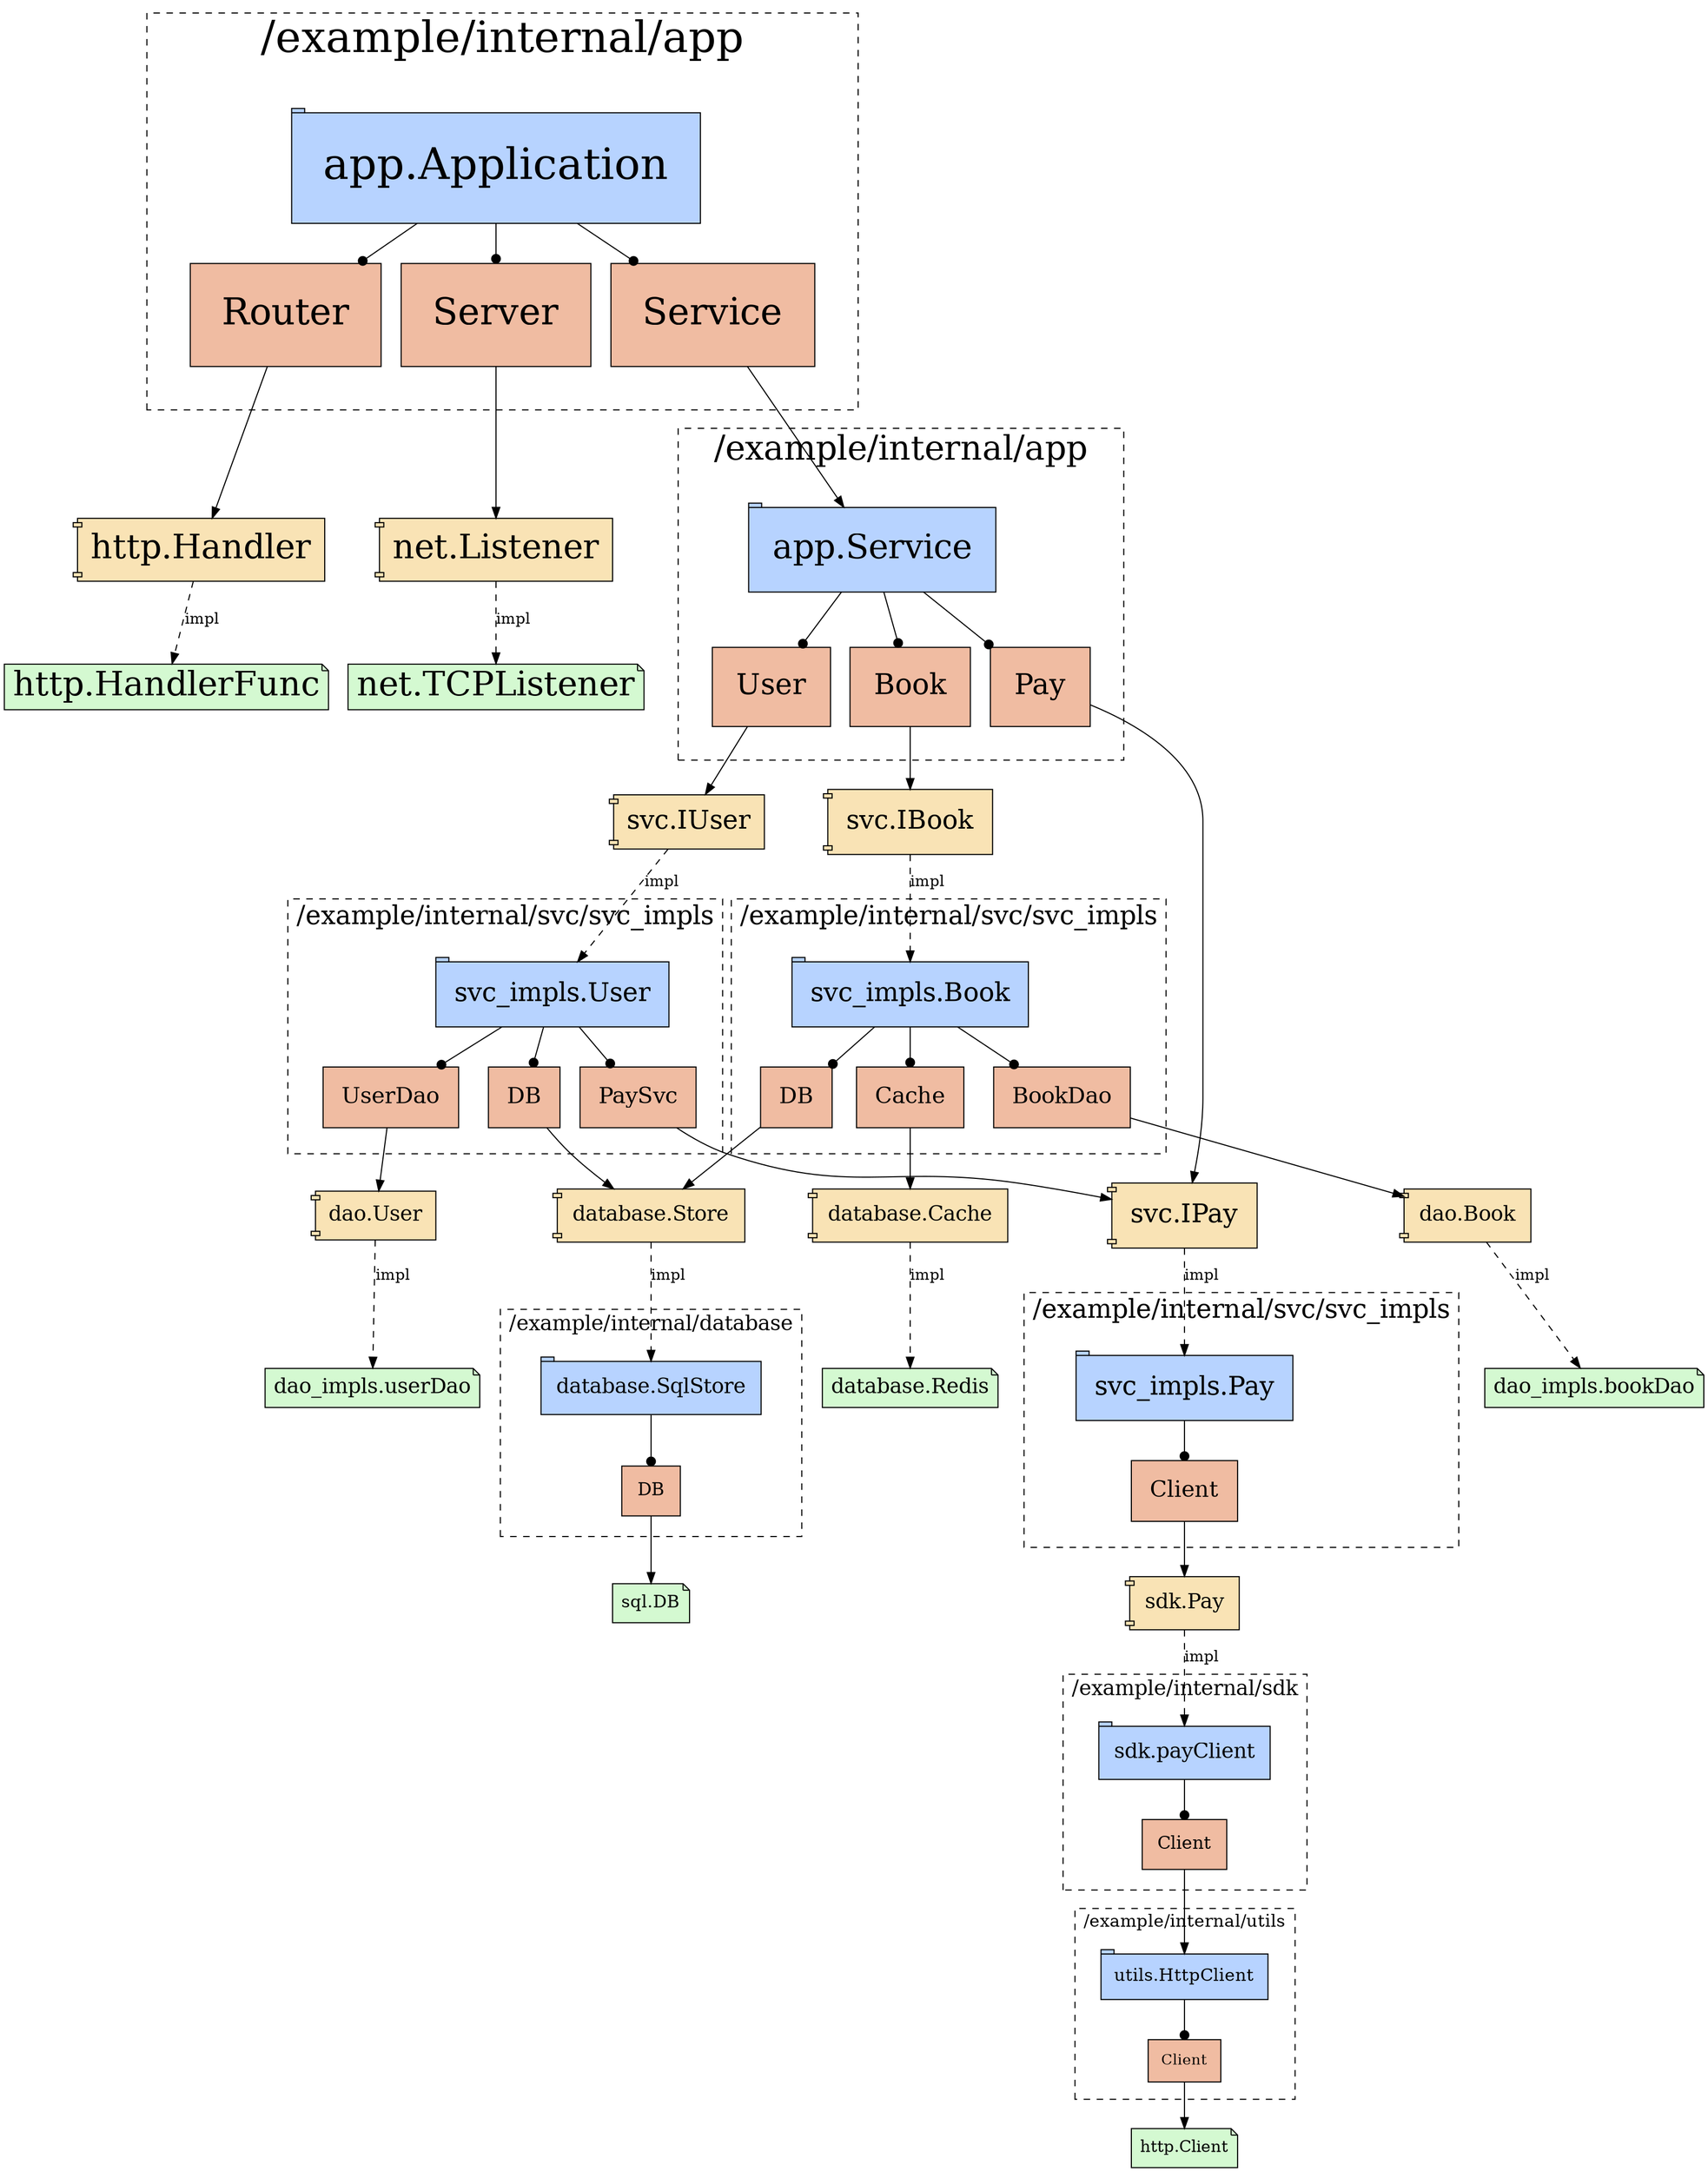 digraph Application {
	"app.Application"->"app.Application:Router"[ arrowhead=dot ];
	"app.Application:Router"->"http.Handler";
	"http.Handler"->"http.HandlerFunc"[ label=impl, style=dashed ];
	"app.Application"->"app.Application:Server"[ arrowhead=dot ];
	"app.Application:Server"->"net.Listener";
	"net.Listener"->"net.TCPListener"[ label=impl, style=dashed ];
	"app.Application"->"app.Application:Service"[ arrowhead=dot ];
	"app.Application:Service"->"app.Service";
	"app.Service"->"app.Service:User"[ arrowhead=dot ];
	"app.Service:User"->"svc.IUser";
	"svc.IUser"->"svc_impls.User"[ label=impl, style=dashed ];
	"svc_impls.User"->"svc_impls.User:UserDao"[ arrowhead=dot ];
	"svc_impls.User:UserDao"->"dao.User";
	"dao.User"->"dao_impls.userDao"[ label=impl, style=dashed ];
	"svc_impls.User"->"svc_impls.User:DB"[ arrowhead=dot ];
	"svc_impls.User:DB"->"database.Store";
	"database.Store"->"database.SqlStore"[ label=impl, style=dashed ];
	"database.SqlStore"->"database.SqlStore:DB"[ arrowhead=dot ];
	"database.SqlStore:DB"->"sql.DB";
	"svc_impls.User"->"svc_impls.User:PaySvc"[ arrowhead=dot ];
	"svc_impls.User:PaySvc"->"svc.IPay";
	"svc.IPay"->"svc_impls.Pay"[ label=impl, style=dashed ];
	"svc_impls.Pay"->"svc_impls.Pay:Client"[ arrowhead=dot ];
	"svc_impls.Pay:Client"->"sdk.Pay";
	"sdk.Pay"->"sdk.payClient"[ label=impl, style=dashed ];
	"sdk.payClient"->"sdk.payClient:Client"[ arrowhead=dot ];
	"sdk.payClient:Client"->"utils.HttpClient";
	"utils.HttpClient"->"utils.HttpClient:Client"[ arrowhead=dot ];
	"utils.HttpClient:Client"->"http.Client";
	"app.Service"->"app.Service:Book"[ arrowhead=dot ];
	"app.Service:Book"->"svc.IBook";
	"svc.IBook"->"svc_impls.Book"[ label=impl, style=dashed ];
	"svc_impls.Book"->"svc_impls.Book:DB"[ arrowhead=dot ];
	"svc_impls.Book:DB"->"database.Store";
	"svc_impls.Book"->"svc_impls.Book:Cache"[ arrowhead=dot ];
	"svc_impls.Book:Cache"->"database.Cache";
	"database.Cache"->"database.Redis"[ label=impl, style=dashed ];
	"svc_impls.Book"->"svc_impls.Book:BookDao"[ arrowhead=dot ];
	"svc_impls.Book:BookDao"->"dao.Book";
	"dao.Book"->"dao_impls.bookDao"[ label=impl, style=dashed ];
	"app.Service"->"app.Service:Pay"[ arrowhead=dot ];
	"app.Service:Pay"->"svc.IPay";
	subgraph "cluster_app.Application" {
	fontsize=40;
	label="/example/internal/app";
	labelloc=t;
	margin=40;
	style=dashed;
	"app.Application" [ fillcolor="#b7d3ff", fontsize=40, margin=0.4, shape=tab, style="filled" ];
	"app.Application:Router" [ fillcolor="#f0bca2", fontsize=34, label=Router, margin=0.4, shape=box, style="filled" ];
	"app.Application:Server" [ fillcolor="#f0bca2", fontsize=34, label=Server, margin=0.4, shape=box, style="filled" ];
	"app.Application:Service" [ fillcolor="#f0bca2", fontsize=34, label=Service, margin=0.4, shape=box, style="filled" ];

}
;
	subgraph "cluster_app.Service" {
	fontsize=31;
	label="/example/internal/app";
	labelloc=t;
	margin=31;
	style=dashed;
	"app.Service" [ fillcolor="#b7d3ff", fontsize=31, margin=0.31, shape=tab, style="filled" ];
	"app.Service:Book" [ fillcolor="#f0bca2", fontsize=26.349999999999998, label=Book, margin=0.31, shape=box, style="filled" ];
	"app.Service:Pay" [ fillcolor="#f0bca2", fontsize=26.349999999999998, label=Pay, margin=0.31, shape=box, style="filled" ];
	"app.Service:User" [ fillcolor="#f0bca2", fontsize=26.349999999999998, label=User, margin=0.31, shape=box, style="filled" ];

}
;
	subgraph "cluster_dao_impls.bookDao" {
	fontsize=19;
	label="/example/internal/dao/dao_impls";
	labelloc=t;
	margin=19;
	style=dashed;

}
;
	subgraph "cluster_dao_impls.userDao" {
	fontsize=19;
	label="/example/internal/dao/dao_impls";
	labelloc=t;
	margin=19;
	style=dashed;

}
;
	subgraph "cluster_database.Redis" {
	fontsize=19;
	label="/example/internal/database";
	labelloc=t;
	margin=19;
	style=dashed;

}
;
	subgraph "cluster_database.SqlStore" {
	fontsize=19;
	label="/example/internal/database";
	labelloc=t;
	margin=19;
	style=dashed;
	"database.SqlStore" [ fillcolor="#b7d3ff", fontsize=19, margin=0.19, shape=tab, style="filled" ];
	"database.SqlStore:DB" [ fillcolor="#f0bca2", fontsize=16.15, label=DB, margin=0.19, shape=box, style="filled" ];

}
;
	subgraph "cluster_sdk.payClient" {
	fontsize=19;
	label="/example/internal/sdk";
	labelloc=t;
	margin=19;
	style=dashed;
	"sdk.payClient" [ fillcolor="#b7d3ff", fontsize=19, margin=0.19, shape=tab, style="filled" ];
	"sdk.payClient:Client" [ fillcolor="#f0bca2", fontsize=16.15, label=Client, margin=0.19, shape=box, style="filled" ];

}
;
	subgraph "cluster_svc_impls.Book" {
	fontsize=24;
	label="/example/internal/svc/svc_impls";
	labelloc=t;
	margin=24;
	style=dashed;
	"svc_impls.Book" [ fillcolor="#b7d3ff", fontsize=24, margin=0.24, shape=tab, style="filled" ];
	"svc_impls.Book:BookDao" [ fillcolor="#f0bca2", fontsize=20.4, label=BookDao, margin=0.24, shape=box, style="filled" ];
	"svc_impls.Book:Cache" [ fillcolor="#f0bca2", fontsize=20.4, label=Cache, margin=0.24, shape=box, style="filled" ];
	"svc_impls.Book:DB" [ fillcolor="#f0bca2", fontsize=20.4, label=DB, margin=0.24, shape=box, style="filled" ];

}
;
	subgraph "cluster_svc_impls.Pay" {
	fontsize=24;
	label="/example/internal/svc/svc_impls";
	labelloc=t;
	margin=24;
	style=dashed;
	"svc_impls.Pay" [ fillcolor="#b7d3ff", fontsize=24, margin=0.24, shape=tab, style="filled" ];
	"svc_impls.Pay:Client" [ fillcolor="#f0bca2", fontsize=20.4, label=Client, margin=0.24, shape=box, style="filled" ];

}
;
	subgraph "cluster_svc_impls.User" {
	fontsize=24;
	label="/example/internal/svc/svc_impls";
	labelloc=t;
	margin=24;
	style=dashed;
	"svc_impls.User" [ fillcolor="#b7d3ff", fontsize=24, margin=0.24, shape=tab, style="filled" ];
	"svc_impls.User:DB" [ fillcolor="#f0bca2", fontsize=20.4, label=DB, margin=0.24, shape=box, style="filled" ];
	"svc_impls.User:PaySvc" [ fillcolor="#f0bca2", fontsize=20.4, label=PaySvc, margin=0.24, shape=box, style="filled" ];
	"svc_impls.User:UserDao" [ fillcolor="#f0bca2", fontsize=20.4, label=UserDao, margin=0.24, shape=box, style="filled" ];

}
;
	subgraph "cluster_utils.HttpClient" {
	fontsize=16;
	label="/example/internal/utils";
	labelloc=t;
	margin=16;
	style=dashed;
	"utils.HttpClient" [ fillcolor="#b7d3ff", fontsize=16, margin=0.16, shape=tab, style="filled" ];
	"utils.HttpClient:Client" [ fillcolor="#f0bca2", fontsize=13.6, label=Client, margin=0.16, shape=box, style="filled" ];

}
;
	"dao.Book" [ fillcolor="#f9e3b5", fontsize=19, label="dao.Book", margin=0.19, shape=component, style="filled" ];
	"dao.User" [ fillcolor="#f9e3b5", fontsize=19, label="dao.User", margin=0.16, shape=component, style="filled" ];
	"dao_impls.bookDao" [ fillcolor="#d4f9d1", fontsize=19, shape=note, style="filled" ];
	"dao_impls.userDao" [ fillcolor="#d4f9d1", fontsize=19, shape=note, style="filled" ];
	"database.Cache" [ fillcolor="#f9e3b5", fontsize=19, label="database.Cache", margin=0.19, shape=component, style="filled" ];
	"database.Redis" [ fillcolor="#d4f9d1", fontsize=19, shape=note, style="filled" ];
	"database.Store" [ fillcolor="#f9e3b5", fontsize=19, label="database.Store", margin=0.19, shape=component, style="filled" ];
	"http.Client" [ fillcolor="#d4f9d1", fontsize=15, shape=note, style="filled" ];
	"http.Handler" [ fillcolor="#f9e3b5", fontsize=31, label="http.Handler", margin=0.16, shape=component, style="filled" ];
	"http.HandlerFunc" [ fillcolor="#d4f9d1", fontsize=31, shape=note, style="filled" ];
	"net.Listener" [ fillcolor="#f9e3b5", fontsize=31, label="net.Listener", margin=0.16, shape=component, style="filled" ];
	"net.TCPListener" [ fillcolor="#d4f9d1", fontsize=31, shape=note, style="filled" ];
	"sdk.Pay" [ fillcolor="#f9e3b5", fontsize=19, label="sdk.Pay", margin=0.19, shape=component, style="filled" ];
	"sql.DB" [ fillcolor="#d4f9d1", fontsize=16, shape=note, style="filled" ];
	"svc.IBook" [ fillcolor="#f9e3b5", fontsize=24, label="svc.IBook", margin=0.24, shape=component, style="filled" ];
	"svc.IPay" [ fillcolor="#f9e3b5", fontsize=24, label="svc.IPay", margin=0.24, shape=component, style="filled" ];
	"svc.IUser" [ fillcolor="#f9e3b5", fontsize=24, label="svc.IUser", margin=0.16, shape=component, style="filled" ];

}
